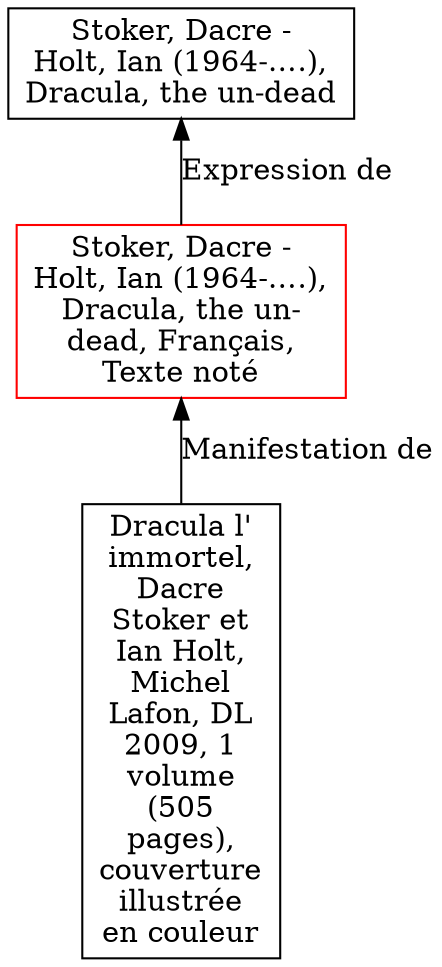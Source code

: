 // Notice UMLRM0115
digraph UMLRM0115 {
	node [align=left shape=rect]
	size="20,20"
	rankdir=BT
	UMLRM0115 [label="Stoker, Dacre -
Holt, Ian (1964-….),
Dracula, the un-
dead, Français,
Texte noté" color=red]
	UMLRM0114 [label="Stoker, Dacre -
Holt, Ian (1964-….),
Dracula, the un-dead"]
	UMLRM0115 -> UMLRM0114 [label="Expression de"]
	UMLRM0116 [label="Dracula l'
immortel,
Dacre
Stoker et
Ian Holt,
Michel
Lafon, DL
2009, 1
volume
(505
pages),
couverture
illustrée
en couleur"]
	UMLRM0116 -> UMLRM0115 [label="Manifestation de"]
}

